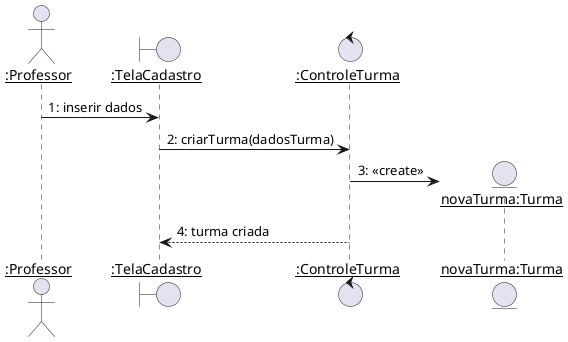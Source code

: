 @startuml criar_Turma
skinparam sequenceParticipant underline

actor ":Professor"  as Professor
boundary ":TelaCadastro"    as TelaCadastro
control ":ControleTurma" as ControleTurma
entity "novaTurma:Turma" as novaTurma

Professor -> TelaCadastro : 1: inserir dados
TelaCadastro -> ControleTurma : 2: criarTurma(dadosTurma)
ControleTurma -> novaTurma **: 3: <<create>>

ControleTurma --> TelaCadastro : 4: turma criada
@enduml